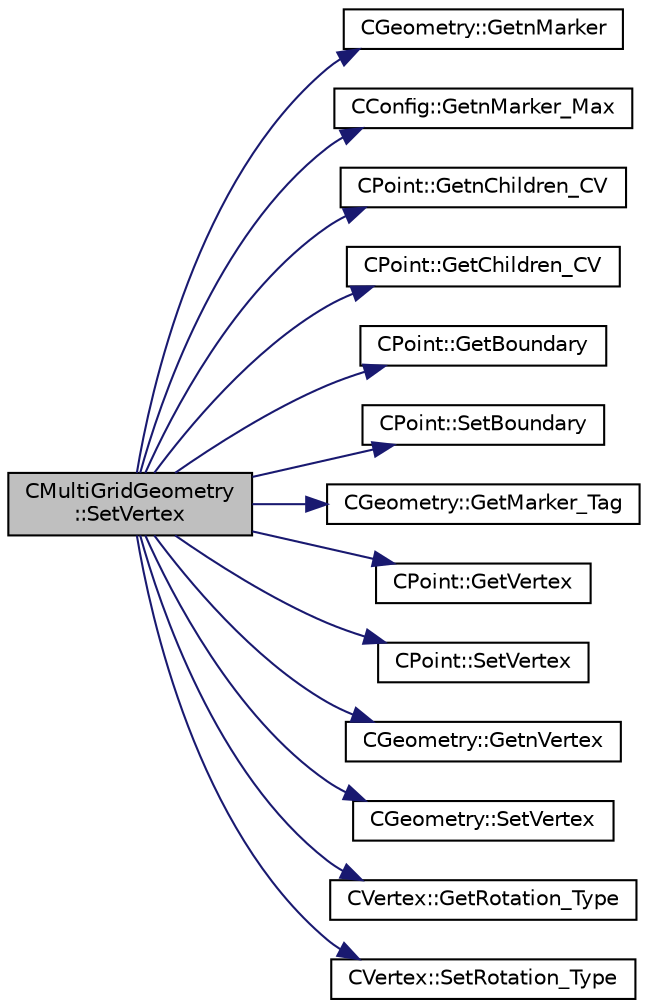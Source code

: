 digraph "CMultiGridGeometry::SetVertex"
{
  edge [fontname="Helvetica",fontsize="10",labelfontname="Helvetica",labelfontsize="10"];
  node [fontname="Helvetica",fontsize="10",shape=record];
  rankdir="LR";
  Node218 [label="CMultiGridGeometry\l::SetVertex",height=0.2,width=0.4,color="black", fillcolor="grey75", style="filled", fontcolor="black"];
  Node218 -> Node219 [color="midnightblue",fontsize="10",style="solid",fontname="Helvetica"];
  Node219 [label="CGeometry::GetnMarker",height=0.2,width=0.4,color="black", fillcolor="white", style="filled",URL="$class_c_geometry.html#a3c899d1370312702c189a8ee95a63ef7",tooltip="Get number of markers. "];
  Node218 -> Node220 [color="midnightblue",fontsize="10",style="solid",fontname="Helvetica"];
  Node220 [label="CConfig::GetnMarker_Max",height=0.2,width=0.4,color="black", fillcolor="white", style="filled",URL="$class_c_config.html#aec6c93336a29b85c8e0ce66352852f58",tooltip="Get the total number of boundary markers. "];
  Node218 -> Node221 [color="midnightblue",fontsize="10",style="solid",fontname="Helvetica"];
  Node221 [label="CPoint::GetnChildren_CV",height=0.2,width=0.4,color="black", fillcolor="white", style="filled",URL="$class_c_point.html#aa32b71744384b293260648bff1de9a5c",tooltip="Get the number of children of an agglomerated control volume. "];
  Node218 -> Node222 [color="midnightblue",fontsize="10",style="solid",fontname="Helvetica"];
  Node222 [label="CPoint::GetChildren_CV",height=0.2,width=0.4,color="black", fillcolor="white", style="filled",URL="$class_c_point.html#a821d9feaa7488e42dfca27a349776f0a",tooltip="Get the children control volume of an agglomerated control volume. "];
  Node218 -> Node223 [color="midnightblue",fontsize="10",style="solid",fontname="Helvetica"];
  Node223 [label="CPoint::GetBoundary",height=0.2,width=0.4,color="black", fillcolor="white", style="filled",URL="$class_c_point.html#a910175d25dd3b6244a35221cc73eebf0",tooltip="Provides information about if a point belong to the boundaries. "];
  Node218 -> Node224 [color="midnightblue",fontsize="10",style="solid",fontname="Helvetica"];
  Node224 [label="CPoint::SetBoundary",height=0.2,width=0.4,color="black", fillcolor="white", style="filled",URL="$class_c_point.html#a8b9ac5c1d44b744339a3f212158f2ff2",tooltip="Set if a point belong to the boundary. "];
  Node218 -> Node225 [color="midnightblue",fontsize="10",style="solid",fontname="Helvetica"];
  Node225 [label="CGeometry::GetMarker_Tag",height=0.2,width=0.4,color="black", fillcolor="white", style="filled",URL="$class_c_geometry.html#a6637e7171634949e5944c83a4a718fbf",tooltip="Get the index of a marker. "];
  Node218 -> Node226 [color="midnightblue",fontsize="10",style="solid",fontname="Helvetica"];
  Node226 [label="CPoint::GetVertex",height=0.2,width=0.4,color="black", fillcolor="white", style="filled",URL="$class_c_point.html#aceac27af50af6500a034b86b329532a0",tooltip="Get the vertex that compose the control volume for a marker. "];
  Node218 -> Node227 [color="midnightblue",fontsize="10",style="solid",fontname="Helvetica"];
  Node227 [label="CPoint::SetVertex",height=0.2,width=0.4,color="black", fillcolor="white", style="filled",URL="$class_c_point.html#aa1b8ba734a91508a5f4aa8a6d0b9651c",tooltip="Set the boundary vertex that compose the control volume. "];
  Node218 -> Node228 [color="midnightblue",fontsize="10",style="solid",fontname="Helvetica"];
  Node228 [label="CGeometry::GetnVertex",height=0.2,width=0.4,color="black", fillcolor="white", style="filled",URL="$class_c_geometry.html#a55427e474834af1941e13750b17975be",tooltip="Get number of vertices. "];
  Node218 -> Node229 [color="midnightblue",fontsize="10",style="solid",fontname="Helvetica"];
  Node229 [label="CGeometry::SetVertex",height=0.2,width=0.4,color="black", fillcolor="white", style="filled",URL="$class_c_geometry.html#a8939dfc083971d04416774b9bf719ab1",tooltip="Sets vertex. "];
  Node218 -> Node230 [color="midnightblue",fontsize="10",style="solid",fontname="Helvetica"];
  Node230 [label="CVertex::GetRotation_Type",height=0.2,width=0.4,color="black", fillcolor="white", style="filled",URL="$class_c_vertex.html#a4f79701d89ed5eaaf6c4c41566a319d7",tooltip="Get the type of rotation associated to the vertex. "];
  Node218 -> Node231 [color="midnightblue",fontsize="10",style="solid",fontname="Helvetica"];
  Node231 [label="CVertex::SetRotation_Type",height=0.2,width=0.4,color="black", fillcolor="white", style="filled",URL="$class_c_vertex.html#ab7dd4ebe3827a309a48b7e4cbd52dcd8",tooltip="Set the type of rotation associated to the vertex. "];
}
